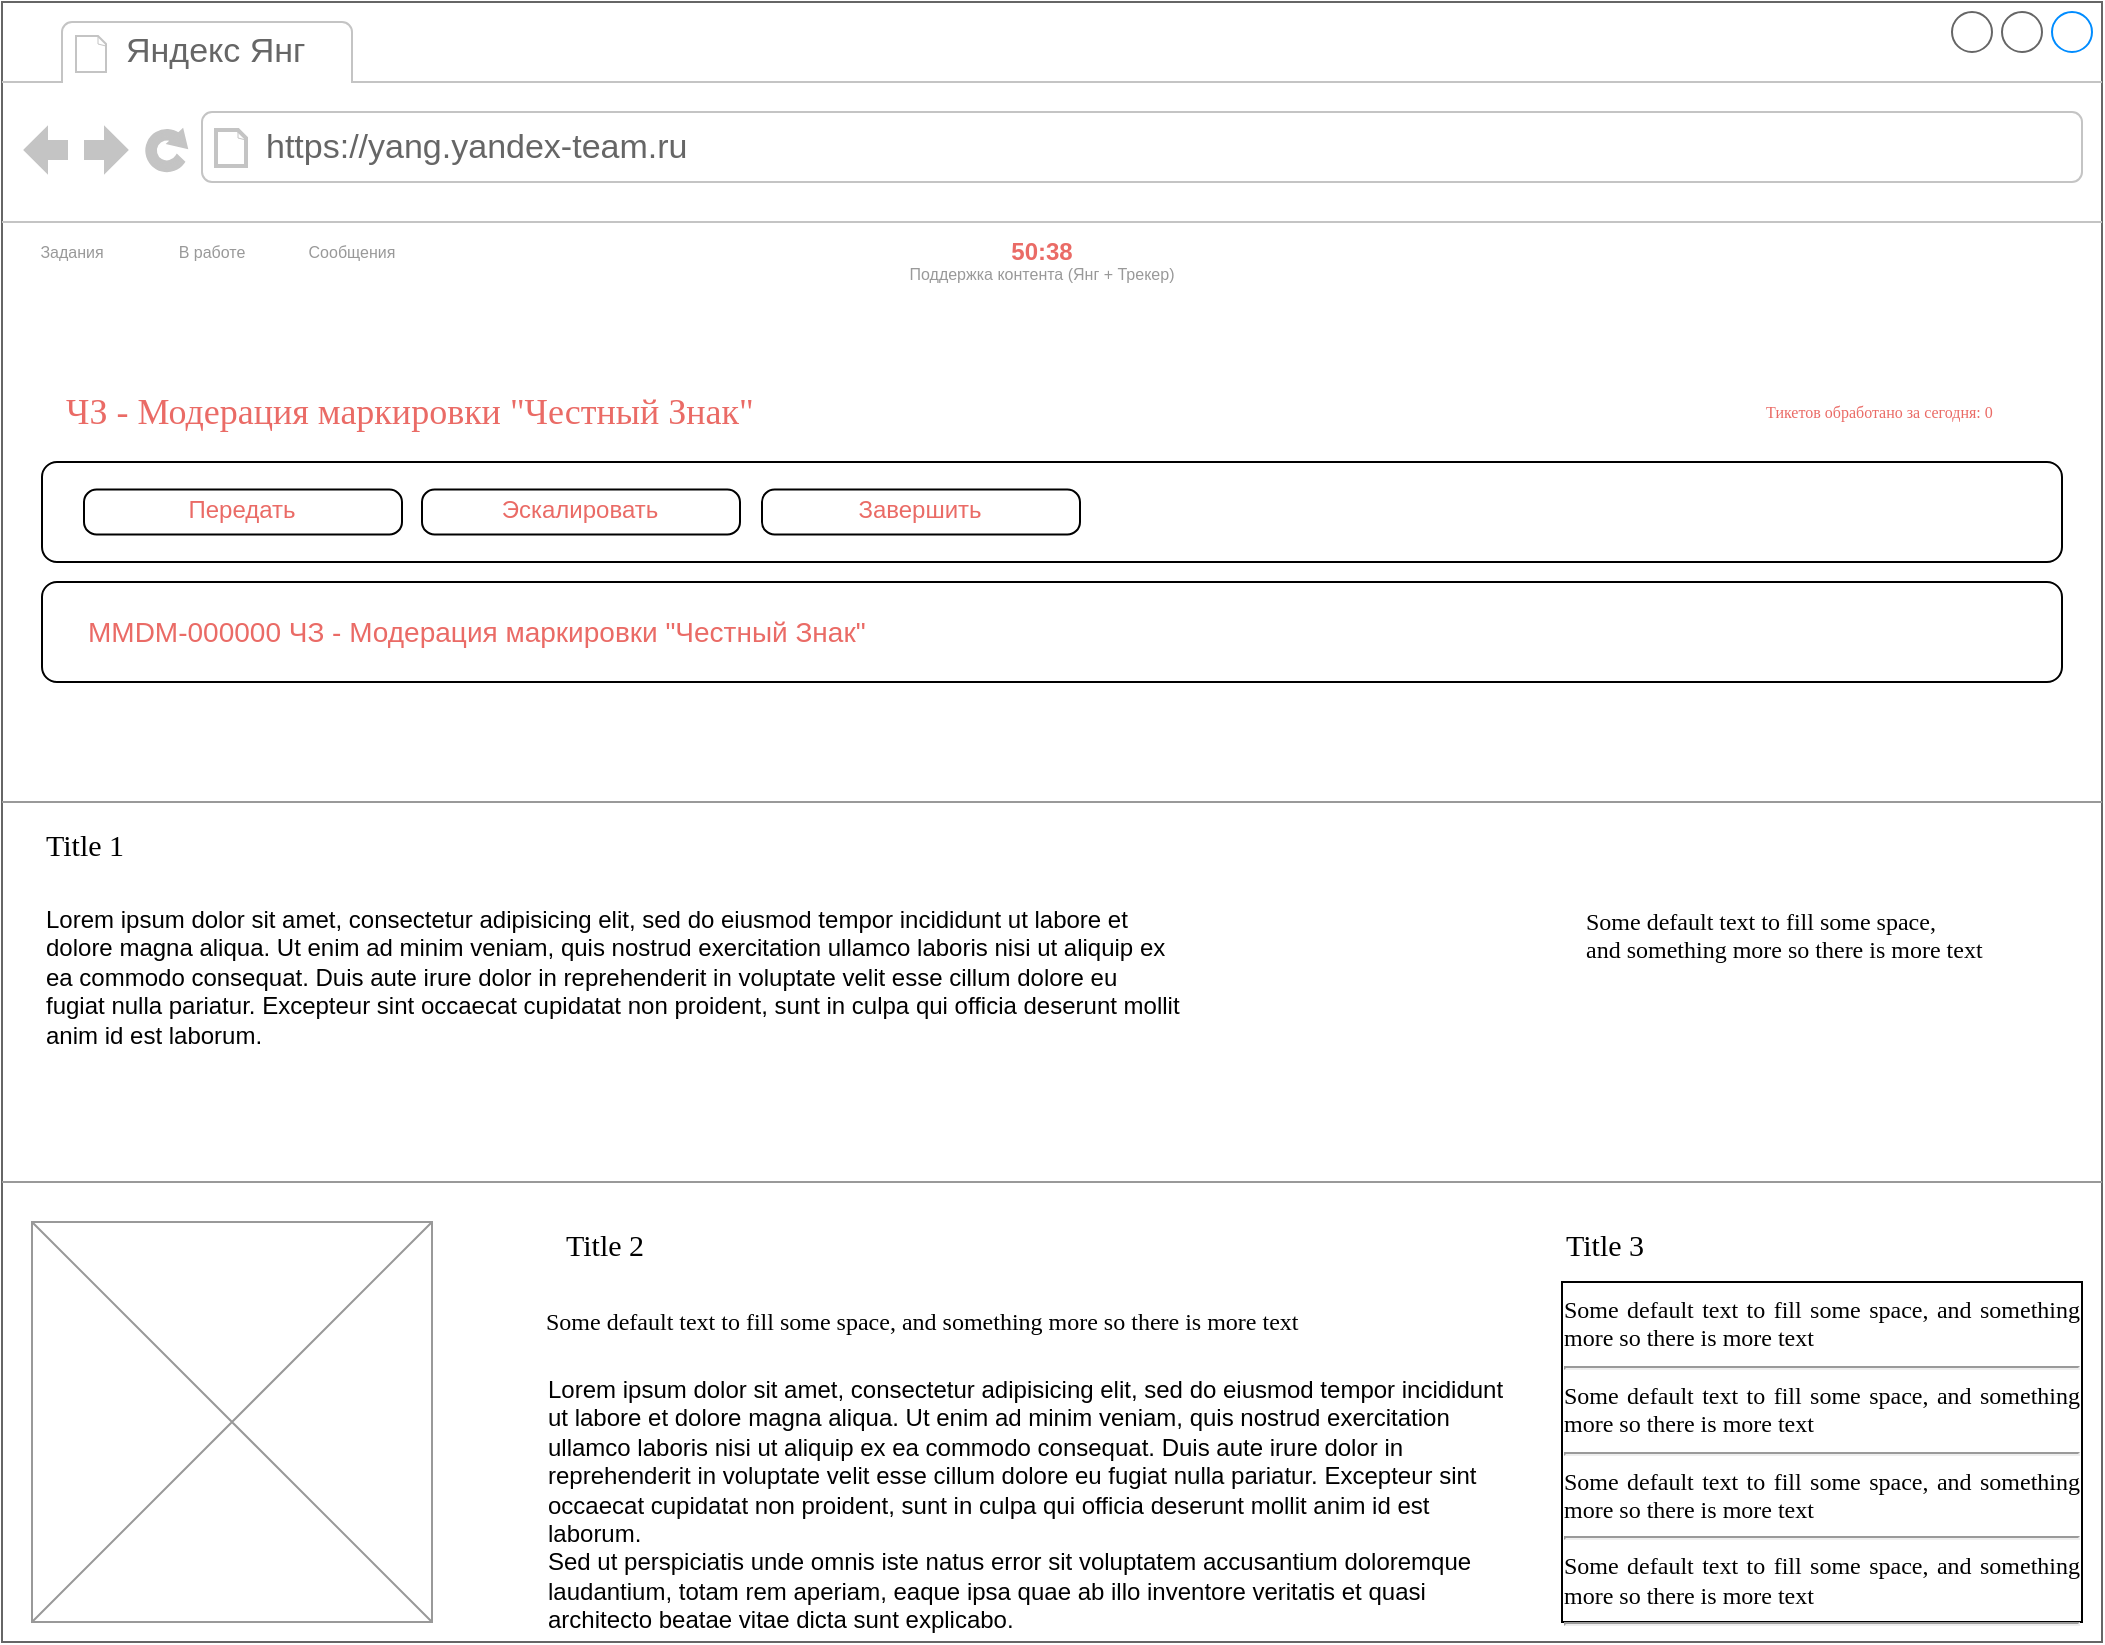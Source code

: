 <mxfile version="25.0.3">
  <diagram name="Page-1" id="2cc2dc42-3aac-f2a9-1cec-7a8b7cbee084">
    <mxGraphModel dx="1185" dy="637" grid="1" gridSize="10" guides="1" tooltips="1" connect="1" arrows="1" fold="1" page="1" pageScale="1" pageWidth="1100" pageHeight="850" background="#ffffff" math="0" shadow="0">
      <root>
        <mxCell id="0" />
        <mxCell id="1" parent="0" />
        <mxCell id="7026571954dc6520-1" value="" style="strokeWidth=1;shadow=0;dashed=0;align=center;html=1;shape=mxgraph.mockup.containers.browserWindow;rSize=0;strokeColor=#666666;mainText=,;recursiveResize=0;rounded=0;labelBackgroundColor=none;fontFamily=Verdana;fontSize=12" parent="1" vertex="1">
          <mxGeometry x="29" y="20" width="1050" height="820" as="geometry" />
        </mxCell>
        <mxCell id="7026571954dc6520-2" value="Яндекс Янг" style="strokeWidth=1;shadow=0;dashed=0;align=center;html=1;shape=mxgraph.mockup.containers.anchor;fontSize=17;fontColor=#666666;align=left;" parent="7026571954dc6520-1" vertex="1">
          <mxGeometry x="60" y="12" width="110" height="26" as="geometry" />
        </mxCell>
        <mxCell id="7026571954dc6520-3" value="https://yang.yandex-team.ru" style="strokeWidth=1;shadow=0;dashed=0;align=center;html=1;shape=mxgraph.mockup.containers.anchor;rSize=0;fontSize=17;fontColor=#666666;align=left;" parent="7026571954dc6520-1" vertex="1">
          <mxGeometry x="130" y="60" width="250" height="26" as="geometry" />
        </mxCell>
        <mxCell id="7026571954dc6520-4" value="&lt;font style=&quot;font-size: 18px;&quot;&gt;ЧЗ - Модерация маркировки &quot;Честный Знак&quot;&lt;br&gt;&lt;/font&gt;" style="text;html=1;points=[];align=left;verticalAlign=top;spacingTop=-4;fontSize=30;fontFamily=Verdana;fontColor=#EA6B66;" parent="7026571954dc6520-1" vertex="1">
          <mxGeometry x="30" y="180" width="420" height="50" as="geometry" />
        </mxCell>
        <mxCell id="7026571954dc6520-11" value="Тикетов обработано за сегодня: 0" style="text;html=1;points=[];align=left;verticalAlign=top;spacingTop=-4;fontSize=8;fontFamily=Verdana;whiteSpace=wrap;fontColor=#EA6B66;" parent="7026571954dc6520-1" vertex="1">
          <mxGeometry x="880" y="197.5" width="160" height="15" as="geometry" />
        </mxCell>
        <mxCell id="7026571954dc6520-15" value="" style="verticalLabelPosition=bottom;shadow=0;dashed=0;align=center;html=1;verticalAlign=top;strokeWidth=1;shape=mxgraph.mockup.markup.line;strokeColor=#999999;rounded=0;labelBackgroundColor=none;fillColor=#ffffff;fontFamily=Verdana;fontSize=12;fontColor=#000000;" parent="7026571954dc6520-1" vertex="1">
          <mxGeometry y="390" width="1050" height="20" as="geometry" />
        </mxCell>
        <mxCell id="7026571954dc6520-16" value="Title 1" style="text;html=1;points=[];align=left;verticalAlign=top;spacingTop=-4;fontSize=15;fontFamily=Verdana" parent="7026571954dc6520-1" vertex="1">
          <mxGeometry x="20" y="410" width="170" height="30" as="geometry" />
        </mxCell>
        <mxCell id="7026571954dc6520-17" value="Lorem ipsum dolor sit amet, consectetur adipisicing elit, sed do eiusmod tempor incididunt ut labore et dolore magna aliqua. Ut enim ad minim veniam, quis nostrud exercitation ullamco laboris nisi ut aliquip ex ea commodo consequat. Duis aute irure dolor in reprehenderit in voluptate velit esse cillum dolore eu fugiat nulla pariatur. Excepteur sint occaecat cupidatat non proident, sunt in culpa qui officia deserunt mollit anim id est laborum." style="text;spacingTop=-5;whiteSpace=wrap;html=1;align=left;fontSize=12;fontFamily=Helvetica;fillColor=none;strokeColor=none;rounded=0;shadow=1;labelBackgroundColor=none;" parent="7026571954dc6520-1" vertex="1">
          <mxGeometry x="20" y="450" width="570" height="80" as="geometry" />
        </mxCell>
        <mxCell id="7026571954dc6520-20" value="Some default text to fill some space, and&amp;nbsp;&lt;span&gt;something more so there is more text&lt;/span&gt;" style="text;html=1;points=[];align=left;verticalAlign=top;spacingTop=-4;fontSize=12;fontFamily=Verdana;whiteSpace=wrap;" parent="7026571954dc6520-1" vertex="1">
          <mxGeometry x="790" y="450" width="240" height="40" as="geometry" />
        </mxCell>
        <mxCell id="7026571954dc6520-21" value="" style="verticalLabelPosition=bottom;shadow=0;dashed=0;align=center;html=1;verticalAlign=top;strokeWidth=1;shape=mxgraph.mockup.markup.line;strokeColor=#999999;rounded=0;labelBackgroundColor=none;fillColor=#ffffff;fontFamily=Verdana;fontSize=12;fontColor=#000000;" parent="7026571954dc6520-1" vertex="1">
          <mxGeometry y="580" width="1050" height="20" as="geometry" />
        </mxCell>
        <mxCell id="7026571954dc6520-22" value="" style="verticalLabelPosition=bottom;shadow=0;dashed=0;align=center;html=1;verticalAlign=top;strokeWidth=1;shape=mxgraph.mockup.graphics.simpleIcon;strokeColor=#999999;fillColor=#ffffff;rounded=0;labelBackgroundColor=none;fontFamily=Verdana;fontSize=12;fontColor=#000000;" parent="7026571954dc6520-1" vertex="1">
          <mxGeometry x="15" y="610" width="200" height="200" as="geometry" />
        </mxCell>
        <mxCell id="7026571954dc6520-31" value="Title 2" style="text;html=1;points=[];align=left;verticalAlign=top;spacingTop=-4;fontSize=15;fontFamily=Verdana" parent="7026571954dc6520-1" vertex="1">
          <mxGeometry x="280" y="610" width="170" height="30" as="geometry" />
        </mxCell>
        <mxCell id="7026571954dc6520-32" value="Title 3" style="text;html=1;points=[];align=left;verticalAlign=top;spacingTop=-4;fontSize=15;fontFamily=Verdana" parent="7026571954dc6520-1" vertex="1">
          <mxGeometry x="780" y="610" width="170" height="30" as="geometry" />
        </mxCell>
        <mxCell id="7026571954dc6520-33" value="&lt;div style=&quot;text-align: justify&quot;&gt;&lt;span&gt;Some default text to fill some space, and&amp;nbsp;&lt;/span&gt;&lt;span&gt;something more so there is more text&lt;/span&gt;&lt;/div&gt;&lt;div style=&quot;text-align: justify&quot;&gt;&lt;hr id=&quot;null&quot; style=&quot;text-align: justify&quot;&gt;&lt;span&gt;&lt;div style=&quot;text-align: justify&quot;&gt;&lt;span&gt;Some default text to fill some space, and&amp;nbsp;&lt;/span&gt;&lt;span&gt;something more so there is more text&lt;/span&gt;&lt;/div&gt;&lt;/span&gt;&lt;/div&gt;&lt;hr id=&quot;null&quot; style=&quot;text-align: justify&quot;&gt;&lt;span&gt;&lt;div style=&quot;text-align: justify&quot;&gt;&lt;span&gt;Some default text to fill some space, and&amp;nbsp;&lt;/span&gt;&lt;span&gt;something more so there is more text&lt;/span&gt;&lt;/div&gt;&lt;/span&gt;&lt;hr id=&quot;null&quot; style=&quot;text-align: justify&quot;&gt;&lt;span&gt;&lt;div style=&quot;text-align: justify&quot;&gt;&lt;span&gt;Some default text to fill some space, and&amp;nbsp;&lt;/span&gt;&lt;span&gt;something more so there is more text&lt;/span&gt;&lt;/div&gt;&lt;/span&gt;&lt;hr id=&quot;null&quot; style=&quot;text-align: left&quot;&gt;" style="whiteSpace=wrap;html=1;rounded=0;shadow=0;labelBackgroundColor=none;strokeWidth=1;fontFamily=Verdana;fontSize=12;align=center;verticalAlign=top;" parent="7026571954dc6520-1" vertex="1">
          <mxGeometry x="780" y="640" width="260" height="170" as="geometry" />
        </mxCell>
        <mxCell id="7026571954dc6520-34" value="Some default text to fill some space, and&amp;nbsp;&lt;span&gt;something more so there is more text&lt;/span&gt;" style="text;html=1;points=[];align=left;verticalAlign=top;spacingTop=-4;fontSize=12;fontFamily=Verdana;whiteSpace=wrap;" parent="7026571954dc6520-1" vertex="1">
          <mxGeometry x="270" y="650" width="470" height="40" as="geometry" />
        </mxCell>
        <mxCell id="TLFT4dumJQ2oOuWDpeYR-1" value="Задания" style="text;html=1;align=center;verticalAlign=middle;whiteSpace=wrap;rounded=0;fontColor=#999999;fontSize=8;" parent="7026571954dc6520-1" vertex="1">
          <mxGeometry y="110" width="70" height="30" as="geometry" />
        </mxCell>
        <mxCell id="TLFT4dumJQ2oOuWDpeYR-52" value="В работе" style="text;html=1;align=center;verticalAlign=middle;whiteSpace=wrap;rounded=0;fontColor=#999999;fontSize=8;" parent="7026571954dc6520-1" vertex="1">
          <mxGeometry x="70" y="110" width="70" height="30" as="geometry" />
        </mxCell>
        <mxCell id="TLFT4dumJQ2oOuWDpeYR-53" value="Сообщения" style="text;html=1;align=center;verticalAlign=middle;whiteSpace=wrap;rounded=0;fontColor=#999999;fontSize=8;" parent="7026571954dc6520-1" vertex="1">
          <mxGeometry x="140" y="110" width="70" height="30" as="geometry" />
        </mxCell>
        <mxCell id="TLFT4dumJQ2oOuWDpeYR-54" value="50:38" style="text;html=1;align=center;verticalAlign=middle;whiteSpace=wrap;rounded=0;fontStyle=1;fontColor=#EA6B66;" parent="7026571954dc6520-1" vertex="1">
          <mxGeometry x="490" y="110" width="60" height="30" as="geometry" />
        </mxCell>
        <mxCell id="TLFT4dumJQ2oOuWDpeYR-55" value="&lt;font color=&quot;#999999&quot; style=&quot;font-size: 8px;&quot;&gt;Поддержка контента (Янг + Трекер)&lt;/font&gt;" style="text;html=1;align=center;verticalAlign=middle;whiteSpace=wrap;rounded=0;" parent="7026571954dc6520-1" vertex="1">
          <mxGeometry x="410" y="120" width="220" height="30" as="geometry" />
        </mxCell>
        <mxCell id="tMn4PlatXZS9xMkexgPD-1" value="" style="rounded=1;whiteSpace=wrap;html=1;" vertex="1" parent="7026571954dc6520-1">
          <mxGeometry x="20" y="230" width="1010" height="50" as="geometry" />
        </mxCell>
        <mxCell id="tMn4PlatXZS9xMkexgPD-5" value="" style="group;verticalAlign=middle;" vertex="1" connectable="0" parent="7026571954dc6520-1">
          <mxGeometry x="41" y="243.75" width="159" height="22.5" as="geometry" />
        </mxCell>
        <mxCell id="tMn4PlatXZS9xMkexgPD-3" value="" style="rounded=1;whiteSpace=wrap;html=1;arcSize=28;" vertex="1" parent="tMn4PlatXZS9xMkexgPD-5">
          <mxGeometry width="159" height="22.5" as="geometry" />
        </mxCell>
        <mxCell id="tMn4PlatXZS9xMkexgPD-4" value="Передать" style="text;html=1;align=center;verticalAlign=middle;whiteSpace=wrap;rounded=0;fontColor=#EA6B66;" vertex="1" parent="tMn4PlatXZS9xMkexgPD-5">
          <mxGeometry x="9" y="1.25" width="140" height="18.75" as="geometry" />
        </mxCell>
        <mxCell id="tMn4PlatXZS9xMkexgPD-12" value="" style="group;verticalAlign=middle;" vertex="1" connectable="0" parent="7026571954dc6520-1">
          <mxGeometry x="210" y="243.75" width="159" height="22.5" as="geometry" />
        </mxCell>
        <mxCell id="tMn4PlatXZS9xMkexgPD-13" value="" style="rounded=1;whiteSpace=wrap;html=1;arcSize=28;" vertex="1" parent="tMn4PlatXZS9xMkexgPD-12">
          <mxGeometry width="159" height="22.5" as="geometry" />
        </mxCell>
        <mxCell id="tMn4PlatXZS9xMkexgPD-14" value="Эскалировать" style="text;html=1;align=center;verticalAlign=middle;whiteSpace=wrap;rounded=0;fontColor=#EA6B66;" vertex="1" parent="tMn4PlatXZS9xMkexgPD-12">
          <mxGeometry x="9" y="1.25" width="140" height="18.75" as="geometry" />
        </mxCell>
        <mxCell id="tMn4PlatXZS9xMkexgPD-15" value="" style="group;verticalAlign=middle;" vertex="1" connectable="0" parent="7026571954dc6520-1">
          <mxGeometry x="380" y="243.75" width="159" height="22.5" as="geometry" />
        </mxCell>
        <mxCell id="tMn4PlatXZS9xMkexgPD-16" value="" style="rounded=1;whiteSpace=wrap;html=1;arcSize=28;" vertex="1" parent="tMn4PlatXZS9xMkexgPD-15">
          <mxGeometry width="159" height="22.5" as="geometry" />
        </mxCell>
        <mxCell id="tMn4PlatXZS9xMkexgPD-17" value="Завершить" style="text;html=1;align=center;verticalAlign=middle;whiteSpace=wrap;rounded=0;fontColor=#EA6B66;" vertex="1" parent="tMn4PlatXZS9xMkexgPD-15">
          <mxGeometry x="9" y="1.25" width="140" height="18.75" as="geometry" />
        </mxCell>
        <mxCell id="7026571954dc6520-36" value="Lorem ipsum dolor sit amet, consectetur adipisicing elit, sed do eiusmod tempor incididunt ut labore et dolore magna aliqua. Ut enim ad minim veniam, quis nostrud exercitation ullamco laboris nisi ut aliquip ex ea commodo consequat. Duis aute irure dolor in reprehenderit in voluptate velit esse cillum dolore eu fugiat nulla pariatur. Excepteur sint occaecat cupidatat non proident, sunt in culpa qui officia deserunt mollit anim id est laborum.&lt;br&gt;Sed ut perspiciatis unde omnis iste natus error sit voluptatem accusantium doloremque laudantium, totam rem aperiam, eaque ipsa quae ab illo inventore veritatis et quasi architecto beatae vitae dicta sunt explicabo.&amp;nbsp;" style="text;spacingTop=-5;whiteSpace=wrap;html=1;align=left;fontSize=12;fontFamily=Helvetica;fillColor=none;strokeColor=none;rounded=0;shadow=1;labelBackgroundColor=none;" parent="1" vertex="1">
          <mxGeometry x="300" y="705" width="490" height="125" as="geometry" />
        </mxCell>
        <mxCell id="tMn4PlatXZS9xMkexgPD-18" value="" style="rounded=1;whiteSpace=wrap;html=1;" vertex="1" parent="1">
          <mxGeometry x="49" y="310" width="1010" height="50" as="geometry" />
        </mxCell>
        <mxCell id="tMn4PlatXZS9xMkexgPD-49" value="&lt;div align=&quot;left&quot;&gt;MMDM-000000 ЧЗ - Модерация маркировки &quot;Честный Знак&quot;&lt;br&gt;&lt;/div&gt;" style="text;html=1;align=left;verticalAlign=top;whiteSpace=wrap;rounded=0;fontSize=14;fontColor=#EA6B66;" vertex="1" parent="1">
          <mxGeometry x="70" y="320" width="500" height="30" as="geometry" />
        </mxCell>
      </root>
    </mxGraphModel>
  </diagram>
</mxfile>
